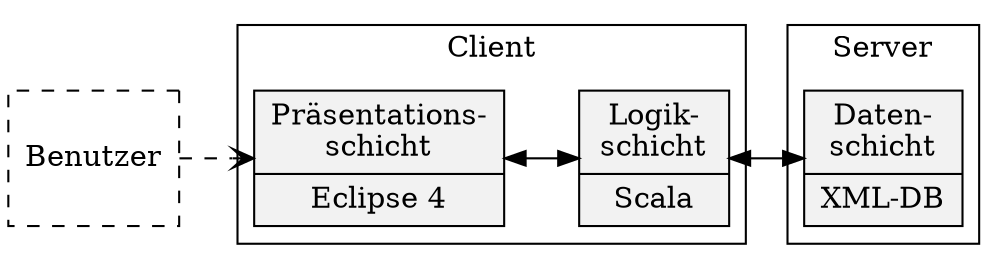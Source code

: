 /* Work in progress: architecture components diagram */
digraph drc_architecture_overview {
bgcolor="transparent"
  //size="40,10!"
  node[shape=record width=1 height=0.9 style=filled fillcolor="grey95"]
  rankdir=LR
  
  user[style=empty shape=box style=dashed label="Benutzer"] 
  presentation[label="{{Präsentations-\nschicht|Eclipse 4}}"]
  logic[label="{{Logik-\nschicht|Scala}}"]
  data[label="{{Daten-\nschicht|XML-DB}}"]
  user->presentation[style=dashed arrowhead=open]
  subgraph cluster0{
   label=Client
   presentation->logic[dir=both]
  }
  subgraph cluster1{
   label=Server
   logic->data[dir=both]
  }
}
